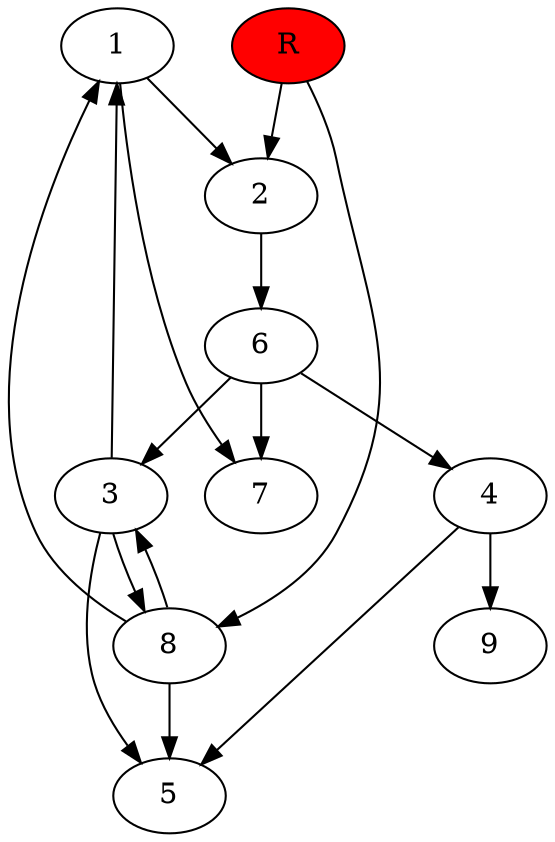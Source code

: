 digraph prb22584 {
	1
	2
	3
	4
	5
	6
	7
	8
	R [fillcolor="#ff0000" style=filled]
	1 -> 2
	1 -> 7
	2 -> 6
	3 -> 1
	3 -> 5
	3 -> 8
	4 -> 5
	4 -> 9
	6 -> 3
	6 -> 4
	6 -> 7
	8 -> 1
	8 -> 3
	8 -> 5
	R -> 2
	R -> 8
}
